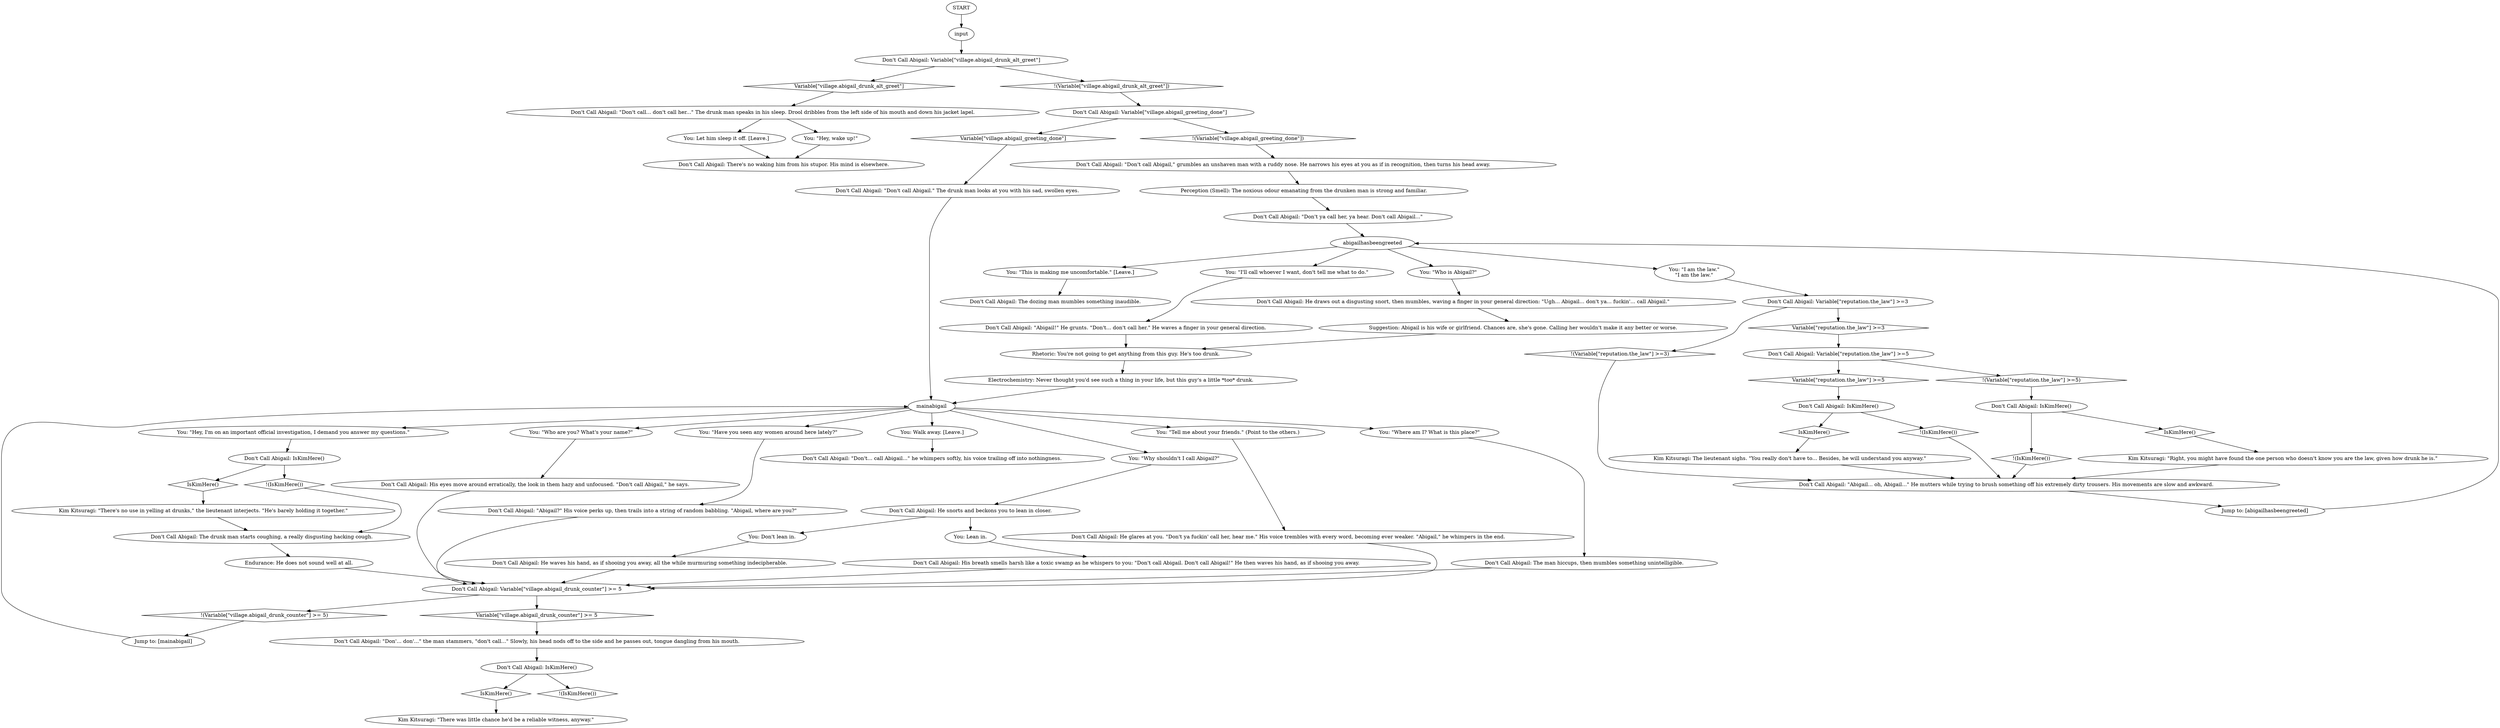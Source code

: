 # VILLAGE / ABIGAIL
# Don't Call Abigail -- a member of the Union of Moribund Alcoholics, who talks about (not calling) Abigail.
# ==================================================
digraph G {
	  0 [label="START"];
	  1 [label="input"];
	  2 [label="Don't Call Abigail: IsKimHere()"];
	  3 [label="IsKimHere()", shape=diamond];
	  4 [label="!(IsKimHere())", shape=diamond];
	  5 [label="You: Don't lean in."];
	  6 [label="Don't Call Abigail: His breath smells harsh like a toxic swamp as he whispers to you: \"Don't call Abigail. Don't call Abigail!\" He then waves his hand, as if shooing you away."];
	  7 [label="Don't Call Abigail: Variable[\"village.abigail_drunk_alt_greet\"]"];
	  8 [label="Variable[\"village.abigail_drunk_alt_greet\"]", shape=diamond];
	  9 [label="!(Variable[\"village.abigail_drunk_alt_greet\"])", shape=diamond];
	  10 [label="You: \"Hey, I'm on an important official investigation, I demand you answer my questions.\""];
	  11 [label="Don't Call Abigail: \"Abigail?\" His voice perks up, then trails into a string of random babbling. \"Abigail, where are you?\""];
	  12 [label="Don't Call Abigail: \"Don't ya call her, ya hear. Don't call Abigail...\""];
	  13 [label="Don't Call Abigail: He draws out a disgusting snort, then mumbles, waving a finger in your general direction: \"Ugh... Abigail... don't ya... fuckin'... call Abigail.\""];
	  14 [label="You: Let him sleep it off. [Leave.]"];
	  15 [label="Jump to: [abigailhasbeengreeted]"];
	  16 [label="abigailhasbeengreeted"];
	  17 [label="Don't Call Abigail: \"Don't call Abigail.\" The drunk man looks at you with his sad, swollen eyes."];
	  18 [label="Suggestion: Abigail is his wife or girlfriend. Chances are, she's gone. Calling her wouldn't make it any better or worse."];
	  19 [label="You: \"Who are you? What's your name?\""];
	  20 [label="Don't Call Abigail: \"Abigail!\" He grunts. \"Don't... don't call her.\" He waves a finger in your general direction."];
	  21 [label="Don't Call Abigail: He glares at you. \"Don't ya fuckin' call her, hear me.\" His voice trembles with every word, becoming ever weaker. \"Abigail,\" he whimpers in the end."];
	  22 [label="Don't Call Abigail: Variable[\"village.abigail_drunk_counter\"] >= 5"];
	  23 [label="Variable[\"village.abigail_drunk_counter\"] >= 5", shape=diamond];
	  24 [label="!(Variable[\"village.abigail_drunk_counter\"] >= 5)", shape=diamond];
	  25 [label="You: \"Hey, wake up!\""];
	  26 [label="Electrochemistry: Never thought you'd see such a thing in your life, but this guy's a little *too* drunk."];
	  27 [label="You: \"This is making me uncomfortable.\" [Leave.]"];
	  28 [label="Don't Call Abigail: The drunk man starts coughing, a really disgusting hacking cough."];
	  29 [label="Don't Call Abigail: The man hiccups, then mumbles something unintelligible."];
	  30 [label="You: Walk away. [Leave.]"];
	  32 [label="Don't Call Abigail: \"Don't call Abigail,\" grumbles an unshaven man with a ruddy nose. He narrows his eyes at you as if in recognition, then turns his head away."];
	  33 [label="Don't Call Abigail: He waves his hand, as if shooing you away, all the while murmuring something indecipherable."];
	  34 [label="Endurance: He does not sound well at all."];
	  35 [label="Don't Call Abigail: \"Don't... call Abigail...\" he whimpers softly, his voice trailing off into nothingness."];
	  36 [label="Kim Kitsuragi: The lieutenant sighs. \"You really don't have to... Besides, he will understand you anyway.\""];
	  37 [label="You: Lean in."];
	  38 [label="Perception (Smell): The noxious odour emanating from the drunken man is strong and familiar."];
	  39 [label="Kim Kitsuragi: \"Right, you might have found the one person who doesn't know you are the law, given how drunk he is.\""];
	  40 [label="mainabigail"];
	  41 [label="You: \"I'll call whoever I want, don't tell me what to do.\""];
	  42 [label="Don't Call Abigail: \"Abigail... oh, Abigail...\" He mutters while trying to brush something off his extremely dirty trousers. His movements are slow and awkward."];
	  43 [label="Don't Call Abigail: There's no waking him from his stupor. His mind is elsewhere."];
	  44 [label="You: \"Have you seen any women around here lately?\""];
	  45 [label="Don't Call Abigail: The dozing man mumbles something inaudible."];
	  46 [label="You: \"Why shouldn't I call Abigail?\""];
	  47 [label="Don't Call Abigail: IsKimHere()"];
	  48 [label="IsKimHere()", shape=diamond];
	  49 [label="!(IsKimHere())", shape=diamond];
	  50 [label="Don't Call Abigail: His eyes move around erratically, the look in them hazy and unfocused. \"Don't call Abigail,\" he says."];
	  51 [label="Jump to: [mainabigail]"];
	  52 [label="Don't Call Abigail: Variable[\"village.abigail_greeting_done\"]"];
	  53 [label="Variable[\"village.abigail_greeting_done\"]", shape=diamond];
	  54 [label="!(Variable[\"village.abigail_greeting_done\"])", shape=diamond];
	  55 [label="Don't Call Abigail: IsKimHere()"];
	  56 [label="IsKimHere()", shape=diamond];
	  57 [label="!(IsKimHere())", shape=diamond];
	  58 [label="Rhetoric: You're not going to get anything from this guy. He's too drunk."];
	  59 [label="Don't Call Abigail: IsKimHere()"];
	  60 [label="IsKimHere()", shape=diamond];
	  61 [label="!(IsKimHere())", shape=diamond];
	  62 [label="Don't Call Abigail: He snorts and beckons you to lean in closer."];
	  63 [label="You: \"Who is Abigail?\""];
	  64 [label="Kim Kitsuragi: \"There's no use in yelling at drunks,\" the lieutenant interjects. \"He's barely holding it together.\""];
	  65 [label="Kim Kitsuragi: \"There was little chance he'd be a reliable witness, anyway.\""];
	  66 [label="You: \"Tell me about your friends.\" (Point to the others.)"];
	  67 [label="You: \"I am the law.\"\n\"I am the law.\""];
	  68 [label="Don't Call Abigail: Variable[\"reputation.the_law\"] >=5"];
	  69 [label="Variable[\"reputation.the_law\"] >=5", shape=diamond];
	  70 [label="!(Variable[\"reputation.the_law\"] >=5)", shape=diamond];
	  71 [label="Don't Call Abigail: Variable[\"reputation.the_law\"] >=3"];
	  72 [label="Variable[\"reputation.the_law\"] >=3", shape=diamond];
	  73 [label="!(Variable[\"reputation.the_law\"] >=3)", shape=diamond];
	  74 [label="You: \"Where am I? What is this place?\""];
	  75 [label="Don't Call Abigail: \"Don'... don'...\" the man stammers, \"don't call...\" Slowly, his head nods off to the side and he passes out, tongue dangling from his mouth."];
	  76 [label="Don't Call Abigail: \"Don't call... don't call her...\" The drunk man speaks in his sleep. Drool dribbles from the left side of his mouth and down his jacket lapel."];
	  0 -> 1
	  1 -> 7
	  2 -> 3
	  2 -> 4
	  3 -> 65
	  5 -> 33
	  6 -> 22
	  7 -> 8
	  7 -> 9
	  8 -> 76
	  9 -> 52
	  10 -> 59
	  11 -> 22
	  12 -> 16
	  13 -> 18
	  14 -> 43
	  15 -> 16
	  16 -> 27
	  16 -> 41
	  16 -> 67
	  16 -> 63
	  17 -> 40
	  18 -> 58
	  19 -> 50
	  20 -> 58
	  21 -> 22
	  22 -> 24
	  22 -> 23
	  23 -> 75
	  24 -> 51
	  25 -> 43
	  26 -> 40
	  27 -> 45
	  28 -> 34
	  29 -> 22
	  30 -> 35
	  32 -> 38
	  33 -> 22
	  34 -> 22
	  36 -> 42
	  37 -> 6
	  38 -> 12
	  39 -> 42
	  40 -> 66
	  40 -> 10
	  40 -> 74
	  40 -> 44
	  40 -> 46
	  40 -> 19
	  40 -> 30
	  41 -> 20
	  42 -> 15
	  44 -> 11
	  46 -> 62
	  47 -> 48
	  47 -> 49
	  48 -> 36
	  49 -> 42
	  50 -> 22
	  51 -> 40
	  52 -> 53
	  52 -> 54
	  53 -> 17
	  54 -> 32
	  55 -> 56
	  55 -> 57
	  56 -> 39
	  57 -> 42
	  58 -> 26
	  59 -> 60
	  59 -> 61
	  60 -> 64
	  61 -> 28
	  62 -> 5
	  62 -> 37
	  63 -> 13
	  64 -> 28
	  66 -> 21
	  67 -> 71
	  68 -> 69
	  68 -> 70
	  69 -> 47
	  70 -> 55
	  71 -> 72
	  71 -> 73
	  72 -> 68
	  73 -> 42
	  74 -> 29
	  75 -> 2
	  76 -> 25
	  76 -> 14
}

